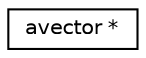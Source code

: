 digraph "Graphical Class Hierarchy"
{
 // INTERACTIVE_SVG=YES
 // LATEX_PDF_SIZE
  edge [fontname="Helvetica",fontsize="10",labelfontname="Helvetica",labelfontsize="10"];
  node [fontname="Helvetica",fontsize="10",shape=record];
  rankdir="LR";
  Node0 [label="avector *",height=0.2,width=0.4,color="black", fillcolor="white", style="filled",URL="$classavector_01_5.html",tooltip=" "];
}
